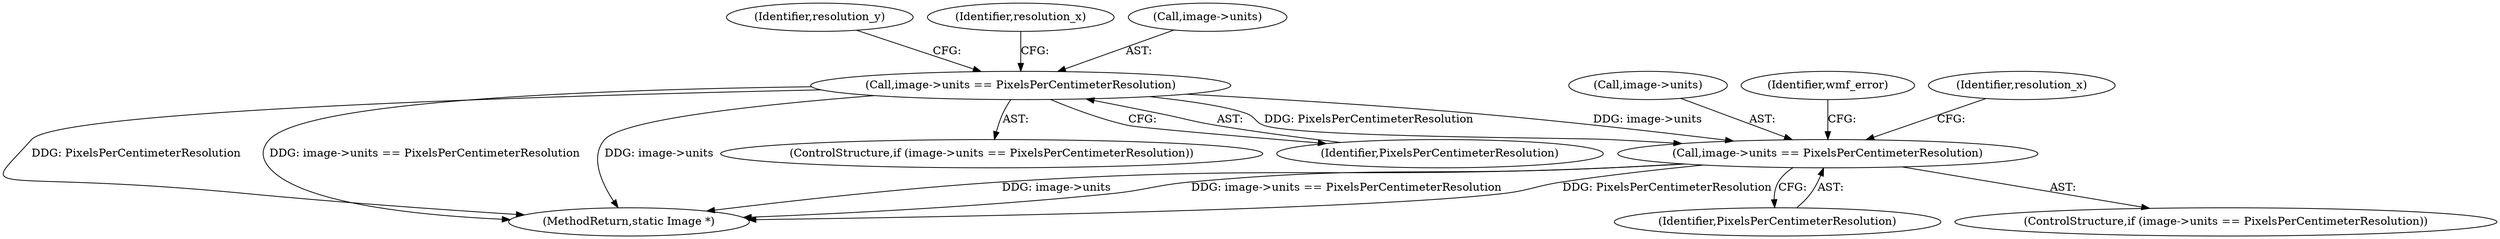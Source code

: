 digraph "0_ImageMagick_f6e9d0d9955e85bdd7540b251cd50d598dacc5e6_74@pointer" {
"1000462" [label="(Call,image->units == PixelsPerCentimeterResolution)"];
"1000438" [label="(Call,image->units == PixelsPerCentimeterResolution)"];
"1000442" [label="(Identifier,PixelsPerCentimeterResolution)"];
"1000444" [label="(Identifier,resolution_y)"];
"1000462" [label="(Call,image->units == PixelsPerCentimeterResolution)"];
"1000447" [label="(Identifier,resolution_x)"];
"1000466" [label="(Identifier,PixelsPerCentimeterResolution)"];
"1000461" [label="(ControlStructure,if (image->units == PixelsPerCentimeterResolution))"];
"1001050" [label="(MethodReturn,static Image *)"];
"1000463" [label="(Call,image->units)"];
"1000439" [label="(Call,image->units)"];
"1000471" [label="(Identifier,wmf_error)"];
"1000468" [label="(Identifier,resolution_x)"];
"1000438" [label="(Call,image->units == PixelsPerCentimeterResolution)"];
"1000437" [label="(ControlStructure,if (image->units == PixelsPerCentimeterResolution))"];
"1000462" -> "1000461"  [label="AST: "];
"1000462" -> "1000466"  [label="CFG: "];
"1000463" -> "1000462"  [label="AST: "];
"1000466" -> "1000462"  [label="AST: "];
"1000468" -> "1000462"  [label="CFG: "];
"1000471" -> "1000462"  [label="CFG: "];
"1000462" -> "1001050"  [label="DDG: image->units"];
"1000462" -> "1001050"  [label="DDG: image->units == PixelsPerCentimeterResolution"];
"1000462" -> "1001050"  [label="DDG: PixelsPerCentimeterResolution"];
"1000438" -> "1000462"  [label="DDG: image->units"];
"1000438" -> "1000462"  [label="DDG: PixelsPerCentimeterResolution"];
"1000438" -> "1000437"  [label="AST: "];
"1000438" -> "1000442"  [label="CFG: "];
"1000439" -> "1000438"  [label="AST: "];
"1000442" -> "1000438"  [label="AST: "];
"1000444" -> "1000438"  [label="CFG: "];
"1000447" -> "1000438"  [label="CFG: "];
"1000438" -> "1001050"  [label="DDG: PixelsPerCentimeterResolution"];
"1000438" -> "1001050"  [label="DDG: image->units == PixelsPerCentimeterResolution"];
"1000438" -> "1001050"  [label="DDG: image->units"];
}
